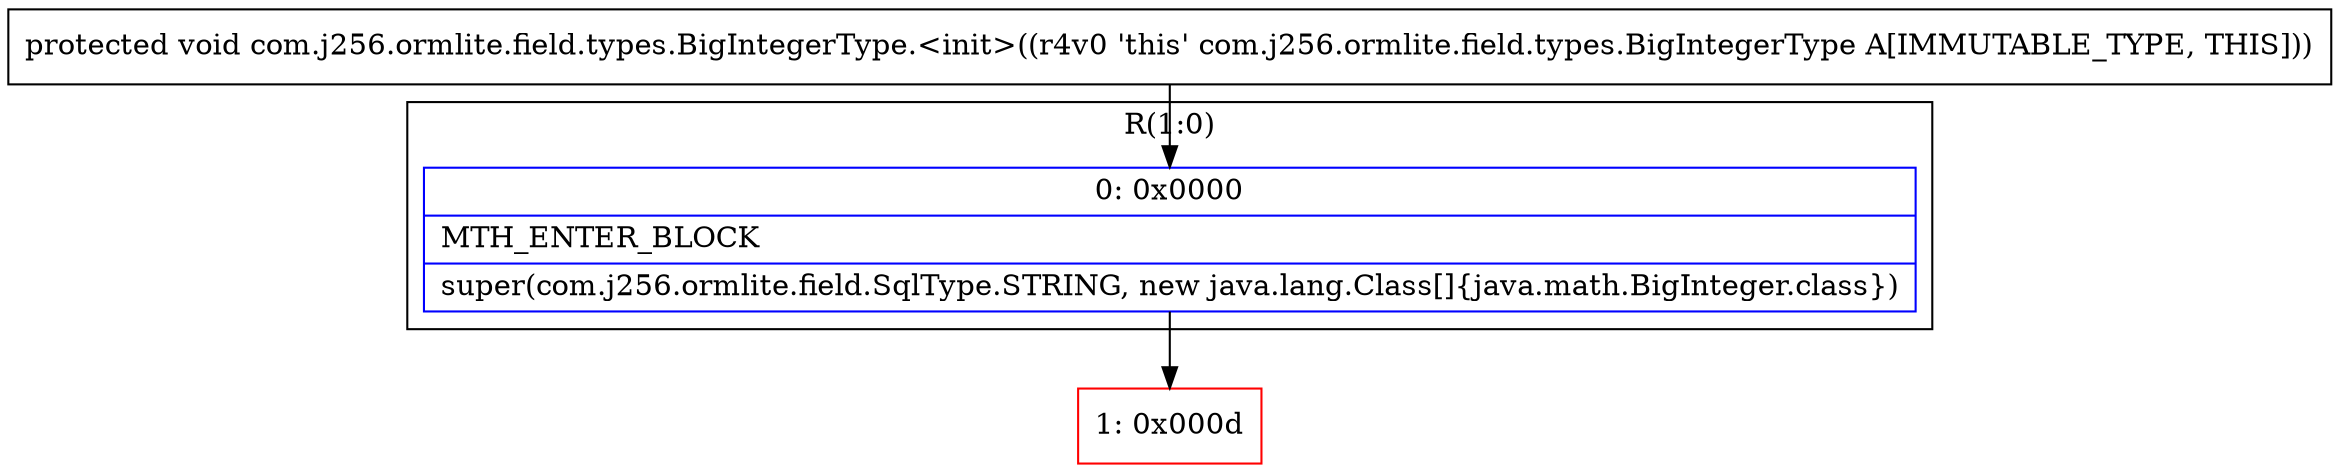 digraph "CFG forcom.j256.ormlite.field.types.BigIntegerType.\<init\>()V" {
subgraph cluster_Region_1030402641 {
label = "R(1:0)";
node [shape=record,color=blue];
Node_0 [shape=record,label="{0\:\ 0x0000|MTH_ENTER_BLOCK\l|super(com.j256.ormlite.field.SqlType.STRING, new java.lang.Class[]\{java.math.BigInteger.class\})\l}"];
}
Node_1 [shape=record,color=red,label="{1\:\ 0x000d}"];
MethodNode[shape=record,label="{protected void com.j256.ormlite.field.types.BigIntegerType.\<init\>((r4v0 'this' com.j256.ormlite.field.types.BigIntegerType A[IMMUTABLE_TYPE, THIS])) }"];
MethodNode -> Node_0;
Node_0 -> Node_1;
}

